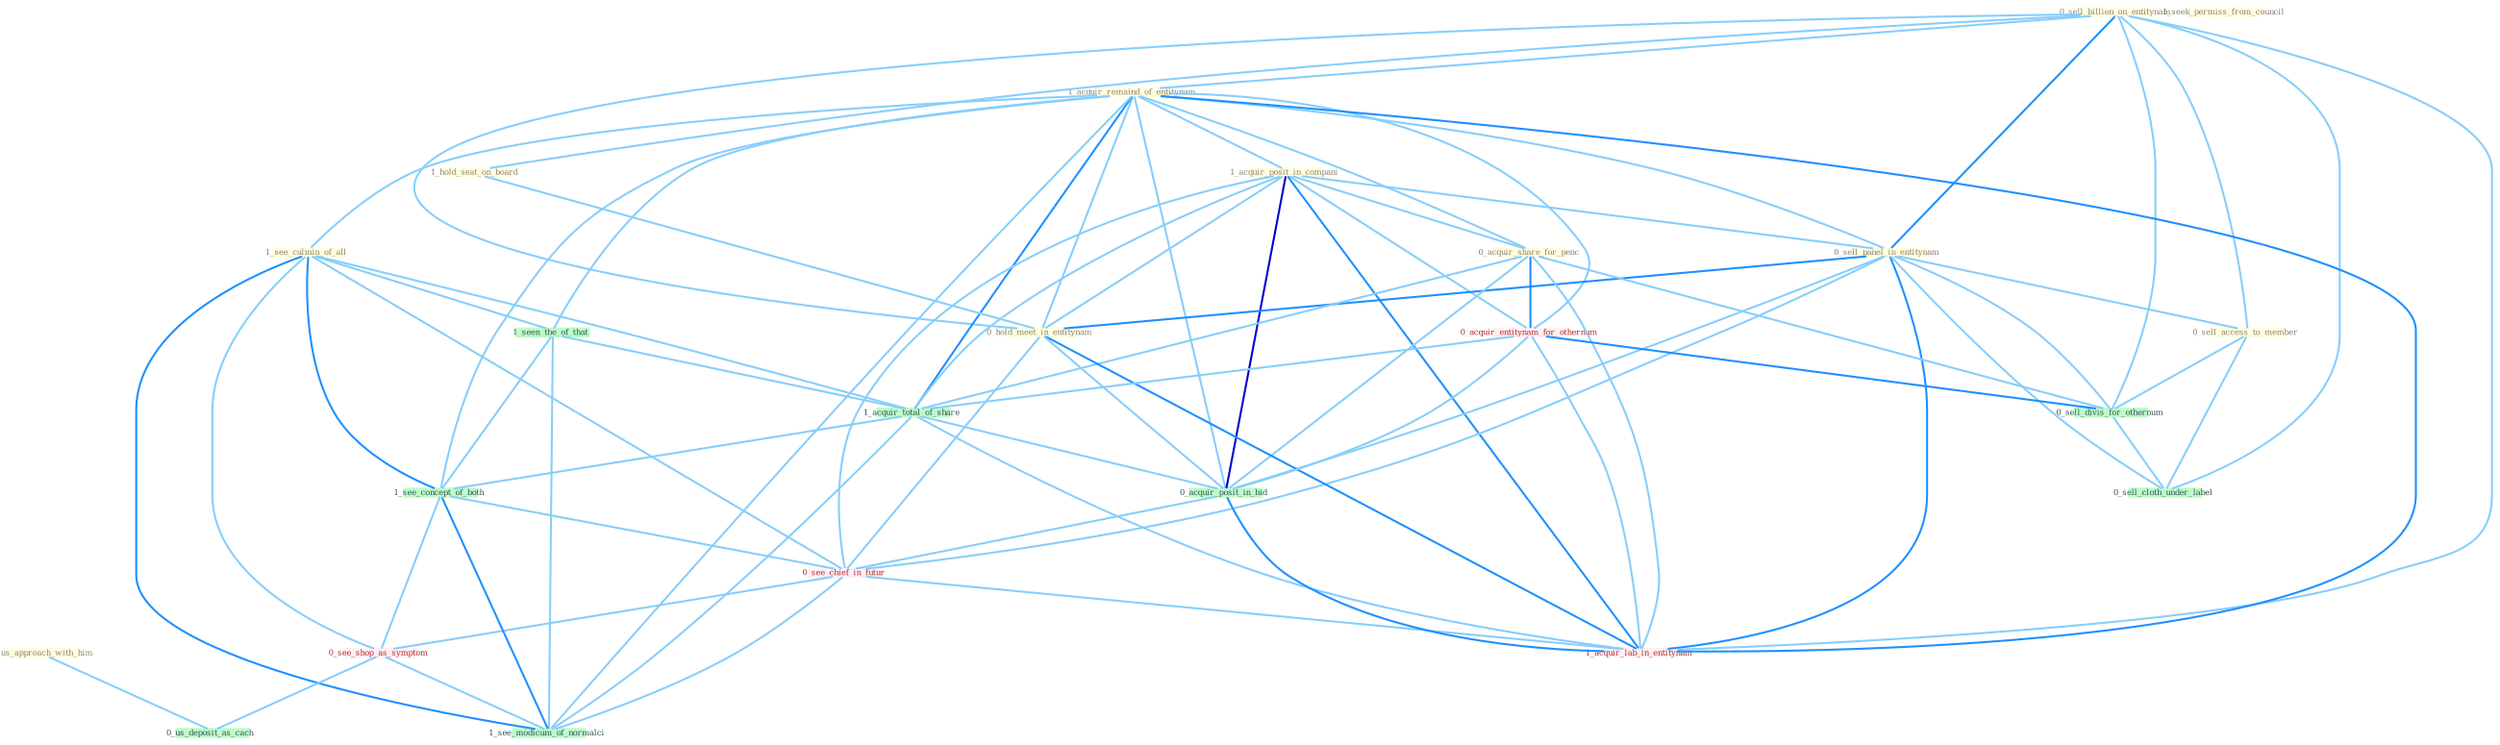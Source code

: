 Graph G{ 
    node
    [shape=polygon,style=filled,width=.5,height=.06,color="#BDFCC9",fixedsize=true,fontsize=4,
    fontcolor="#2f4f4f"];
    {node
    [color="#ffffe0", fontcolor="#8b7d6b"] "0_us_approach_with_him " "0_sell_billion_on_entitynam " "1_acquir_remaind_of_entitynam " "1_acquir_posit_in_compani " "1_see_culmin_of_all " "1_hold_seat_on_board " "1_seek_permiss_from_council " "0_sell_panel_in_entitynam " "0_sell_access_to_member " "0_acquir_share_for_penc " "0_hold_meet_in_entitynam "}
{node [color="#fff0f5", fontcolor="#b22222"] "0_acquir_entitynam_for_othernum " "0_see_chief_in_futur " "0_see_shop_as_symptom " "1_acquir_lab_in_entitynam "}
edge [color="#B0E2FF"];

	"0_us_approach_with_him " -- "0_us_deposit_as_cach " [w="1", color="#87cefa" ];
	"0_sell_billion_on_entitynam " -- "1_acquir_remaind_of_entitynam " [w="1", color="#87cefa" ];
	"0_sell_billion_on_entitynam " -- "1_hold_seat_on_board " [w="1", color="#87cefa" ];
	"0_sell_billion_on_entitynam " -- "0_sell_panel_in_entitynam " [w="2", color="#1e90ff" , len=0.8];
	"0_sell_billion_on_entitynam " -- "0_sell_access_to_member " [w="1", color="#87cefa" ];
	"0_sell_billion_on_entitynam " -- "0_hold_meet_in_entitynam " [w="1", color="#87cefa" ];
	"0_sell_billion_on_entitynam " -- "0_sell_divis_for_othernum " [w="1", color="#87cefa" ];
	"0_sell_billion_on_entitynam " -- "0_sell_cloth_under_label " [w="1", color="#87cefa" ];
	"0_sell_billion_on_entitynam " -- "1_acquir_lab_in_entitynam " [w="1", color="#87cefa" ];
	"1_acquir_remaind_of_entitynam " -- "1_acquir_posit_in_compani " [w="1", color="#87cefa" ];
	"1_acquir_remaind_of_entitynam " -- "1_see_culmin_of_all " [w="1", color="#87cefa" ];
	"1_acquir_remaind_of_entitynam " -- "0_sell_panel_in_entitynam " [w="1", color="#87cefa" ];
	"1_acquir_remaind_of_entitynam " -- "0_acquir_share_for_penc " [w="1", color="#87cefa" ];
	"1_acquir_remaind_of_entitynam " -- "0_hold_meet_in_entitynam " [w="1", color="#87cefa" ];
	"1_acquir_remaind_of_entitynam " -- "0_acquir_entitynam_for_othernum " [w="1", color="#87cefa" ];
	"1_acquir_remaind_of_entitynam " -- "1_seen_the_of_that " [w="1", color="#87cefa" ];
	"1_acquir_remaind_of_entitynam " -- "1_acquir_total_of_share " [w="2", color="#1e90ff" , len=0.8];
	"1_acquir_remaind_of_entitynam " -- "0_acquir_posit_in_bid " [w="1", color="#87cefa" ];
	"1_acquir_remaind_of_entitynam " -- "1_see_concept_of_both " [w="1", color="#87cefa" ];
	"1_acquir_remaind_of_entitynam " -- "1_acquir_lab_in_entitynam " [w="2", color="#1e90ff" , len=0.8];
	"1_acquir_remaind_of_entitynam " -- "1_see_modicum_of_normalci " [w="1", color="#87cefa" ];
	"1_acquir_posit_in_compani " -- "0_sell_panel_in_entitynam " [w="1", color="#87cefa" ];
	"1_acquir_posit_in_compani " -- "0_acquir_share_for_penc " [w="1", color="#87cefa" ];
	"1_acquir_posit_in_compani " -- "0_hold_meet_in_entitynam " [w="1", color="#87cefa" ];
	"1_acquir_posit_in_compani " -- "0_acquir_entitynam_for_othernum " [w="1", color="#87cefa" ];
	"1_acquir_posit_in_compani " -- "1_acquir_total_of_share " [w="1", color="#87cefa" ];
	"1_acquir_posit_in_compani " -- "0_acquir_posit_in_bid " [w="3", color="#0000cd" , len=0.6];
	"1_acquir_posit_in_compani " -- "0_see_chief_in_futur " [w="1", color="#87cefa" ];
	"1_acquir_posit_in_compani " -- "1_acquir_lab_in_entitynam " [w="2", color="#1e90ff" , len=0.8];
	"1_see_culmin_of_all " -- "1_seen_the_of_that " [w="1", color="#87cefa" ];
	"1_see_culmin_of_all " -- "1_acquir_total_of_share " [w="1", color="#87cefa" ];
	"1_see_culmin_of_all " -- "1_see_concept_of_both " [w="2", color="#1e90ff" , len=0.8];
	"1_see_culmin_of_all " -- "0_see_chief_in_futur " [w="1", color="#87cefa" ];
	"1_see_culmin_of_all " -- "0_see_shop_as_symptom " [w="1", color="#87cefa" ];
	"1_see_culmin_of_all " -- "1_see_modicum_of_normalci " [w="2", color="#1e90ff" , len=0.8];
	"1_hold_seat_on_board " -- "0_hold_meet_in_entitynam " [w="1", color="#87cefa" ];
	"0_sell_panel_in_entitynam " -- "0_sell_access_to_member " [w="1", color="#87cefa" ];
	"0_sell_panel_in_entitynam " -- "0_hold_meet_in_entitynam " [w="2", color="#1e90ff" , len=0.8];
	"0_sell_panel_in_entitynam " -- "0_sell_divis_for_othernum " [w="1", color="#87cefa" ];
	"0_sell_panel_in_entitynam " -- "0_sell_cloth_under_label " [w="1", color="#87cefa" ];
	"0_sell_panel_in_entitynam " -- "0_acquir_posit_in_bid " [w="1", color="#87cefa" ];
	"0_sell_panel_in_entitynam " -- "0_see_chief_in_futur " [w="1", color="#87cefa" ];
	"0_sell_panel_in_entitynam " -- "1_acquir_lab_in_entitynam " [w="2", color="#1e90ff" , len=0.8];
	"0_sell_access_to_member " -- "0_sell_divis_for_othernum " [w="1", color="#87cefa" ];
	"0_sell_access_to_member " -- "0_sell_cloth_under_label " [w="1", color="#87cefa" ];
	"0_acquir_share_for_penc " -- "0_acquir_entitynam_for_othernum " [w="2", color="#1e90ff" , len=0.8];
	"0_acquir_share_for_penc " -- "0_sell_divis_for_othernum " [w="1", color="#87cefa" ];
	"0_acquir_share_for_penc " -- "1_acquir_total_of_share " [w="1", color="#87cefa" ];
	"0_acquir_share_for_penc " -- "0_acquir_posit_in_bid " [w="1", color="#87cefa" ];
	"0_acquir_share_for_penc " -- "1_acquir_lab_in_entitynam " [w="1", color="#87cefa" ];
	"0_hold_meet_in_entitynam " -- "0_acquir_posit_in_bid " [w="1", color="#87cefa" ];
	"0_hold_meet_in_entitynam " -- "0_see_chief_in_futur " [w="1", color="#87cefa" ];
	"0_hold_meet_in_entitynam " -- "1_acquir_lab_in_entitynam " [w="2", color="#1e90ff" , len=0.8];
	"0_acquir_entitynam_for_othernum " -- "0_sell_divis_for_othernum " [w="2", color="#1e90ff" , len=0.8];
	"0_acquir_entitynam_for_othernum " -- "1_acquir_total_of_share " [w="1", color="#87cefa" ];
	"0_acquir_entitynam_for_othernum " -- "0_acquir_posit_in_bid " [w="1", color="#87cefa" ];
	"0_acquir_entitynam_for_othernum " -- "1_acquir_lab_in_entitynam " [w="1", color="#87cefa" ];
	"1_seen_the_of_that " -- "1_acquir_total_of_share " [w="1", color="#87cefa" ];
	"1_seen_the_of_that " -- "1_see_concept_of_both " [w="1", color="#87cefa" ];
	"1_seen_the_of_that " -- "1_see_modicum_of_normalci " [w="1", color="#87cefa" ];
	"0_sell_divis_for_othernum " -- "0_sell_cloth_under_label " [w="1", color="#87cefa" ];
	"1_acquir_total_of_share " -- "0_acquir_posit_in_bid " [w="1", color="#87cefa" ];
	"1_acquir_total_of_share " -- "1_see_concept_of_both " [w="1", color="#87cefa" ];
	"1_acquir_total_of_share " -- "1_acquir_lab_in_entitynam " [w="1", color="#87cefa" ];
	"1_acquir_total_of_share " -- "1_see_modicum_of_normalci " [w="1", color="#87cefa" ];
	"0_acquir_posit_in_bid " -- "0_see_chief_in_futur " [w="1", color="#87cefa" ];
	"0_acquir_posit_in_bid " -- "1_acquir_lab_in_entitynam " [w="2", color="#1e90ff" , len=0.8];
	"1_see_concept_of_both " -- "0_see_chief_in_futur " [w="1", color="#87cefa" ];
	"1_see_concept_of_both " -- "0_see_shop_as_symptom " [w="1", color="#87cefa" ];
	"1_see_concept_of_both " -- "1_see_modicum_of_normalci " [w="2", color="#1e90ff" , len=0.8];
	"0_see_chief_in_futur " -- "0_see_shop_as_symptom " [w="1", color="#87cefa" ];
	"0_see_chief_in_futur " -- "1_acquir_lab_in_entitynam " [w="1", color="#87cefa" ];
	"0_see_chief_in_futur " -- "1_see_modicum_of_normalci " [w="1", color="#87cefa" ];
	"0_see_shop_as_symptom " -- "0_us_deposit_as_cach " [w="1", color="#87cefa" ];
	"0_see_shop_as_symptom " -- "1_see_modicum_of_normalci " [w="1", color="#87cefa" ];
}